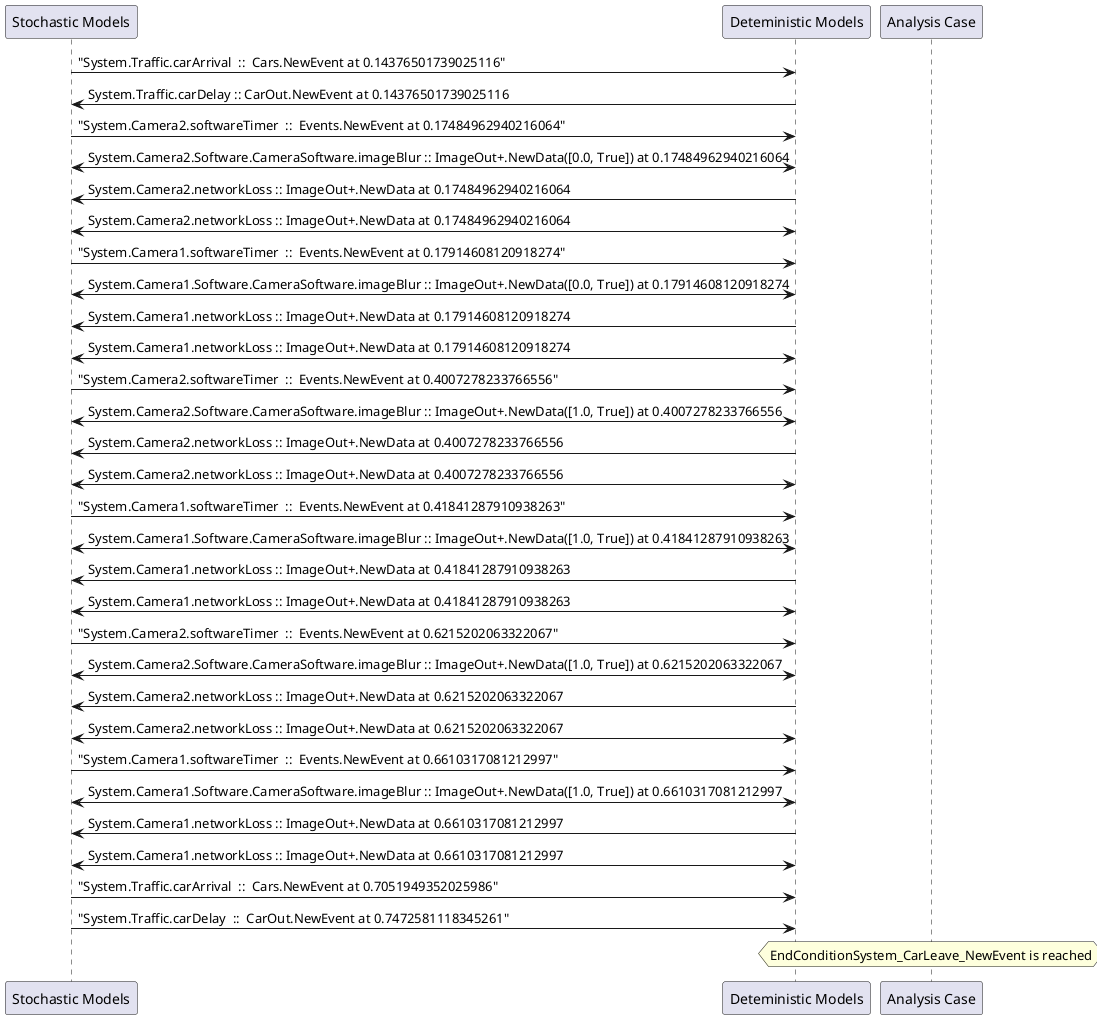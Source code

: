 
	@startuml
	participant "Stochastic Models" as stochmodel
	participant "Deteministic Models" as detmodel
	participant "Analysis Case" as analysis
	{38349_stop} stochmodel -> detmodel : "System.Traffic.carArrival  ::  Cars.NewEvent at 0.14376501739025116"
{38359_start} detmodel -> stochmodel : System.Traffic.carDelay :: CarOut.NewEvent at 0.14376501739025116
{38334_stop} stochmodel -> detmodel : "System.Camera2.softwareTimer  ::  Events.NewEvent at 0.17484962940216064"
detmodel <-> stochmodel : System.Camera2.Software.CameraSoftware.imageBlur :: ImageOut+.NewData([0.0, True]) at 0.17484962940216064
detmodel -> stochmodel : System.Camera2.networkLoss :: ImageOut+.NewData at 0.17484962940216064
detmodel <-> stochmodel : System.Camera2.networkLoss :: ImageOut+.NewData at 0.17484962940216064
{38319_stop} stochmodel -> detmodel : "System.Camera1.softwareTimer  ::  Events.NewEvent at 0.17914608120918274"
detmodel <-> stochmodel : System.Camera1.Software.CameraSoftware.imageBlur :: ImageOut+.NewData([0.0, True]) at 0.17914608120918274
detmodel -> stochmodel : System.Camera1.networkLoss :: ImageOut+.NewData at 0.17914608120918274
detmodel <-> stochmodel : System.Camera1.networkLoss :: ImageOut+.NewData at 0.17914608120918274
{38335_stop} stochmodel -> detmodel : "System.Camera2.softwareTimer  ::  Events.NewEvent at 0.4007278233766556"
detmodel <-> stochmodel : System.Camera2.Software.CameraSoftware.imageBlur :: ImageOut+.NewData([1.0, True]) at 0.4007278233766556
detmodel -> stochmodel : System.Camera2.networkLoss :: ImageOut+.NewData at 0.4007278233766556
detmodel <-> stochmodel : System.Camera2.networkLoss :: ImageOut+.NewData at 0.4007278233766556
{38320_stop} stochmodel -> detmodel : "System.Camera1.softwareTimer  ::  Events.NewEvent at 0.41841287910938263"
detmodel <-> stochmodel : System.Camera1.Software.CameraSoftware.imageBlur :: ImageOut+.NewData([1.0, True]) at 0.41841287910938263
detmodel -> stochmodel : System.Camera1.networkLoss :: ImageOut+.NewData at 0.41841287910938263
detmodel <-> stochmodel : System.Camera1.networkLoss :: ImageOut+.NewData at 0.41841287910938263
{38336_stop} stochmodel -> detmodel : "System.Camera2.softwareTimer  ::  Events.NewEvent at 0.6215202063322067"
detmodel <-> stochmodel : System.Camera2.Software.CameraSoftware.imageBlur :: ImageOut+.NewData([1.0, True]) at 0.6215202063322067
detmodel -> stochmodel : System.Camera2.networkLoss :: ImageOut+.NewData at 0.6215202063322067
detmodel <-> stochmodel : System.Camera2.networkLoss :: ImageOut+.NewData at 0.6215202063322067
{38321_stop} stochmodel -> detmodel : "System.Camera1.softwareTimer  ::  Events.NewEvent at 0.6610317081212997"
detmodel <-> stochmodel : System.Camera1.Software.CameraSoftware.imageBlur :: ImageOut+.NewData([1.0, True]) at 0.6610317081212997
detmodel -> stochmodel : System.Camera1.networkLoss :: ImageOut+.NewData at 0.6610317081212997
detmodel <-> stochmodel : System.Camera1.networkLoss :: ImageOut+.NewData at 0.6610317081212997
{38350_stop} stochmodel -> detmodel : "System.Traffic.carArrival  ::  Cars.NewEvent at 0.7051949352025986"
{38359_stop} stochmodel -> detmodel : "System.Traffic.carDelay  ::  CarOut.NewEvent at 0.7472581118345261"
{38359_start} <-> {38359_stop} : delay
hnote over analysis 
EndConditionSystem_CarLeave_NewEvent is reached
endnote
@enduml